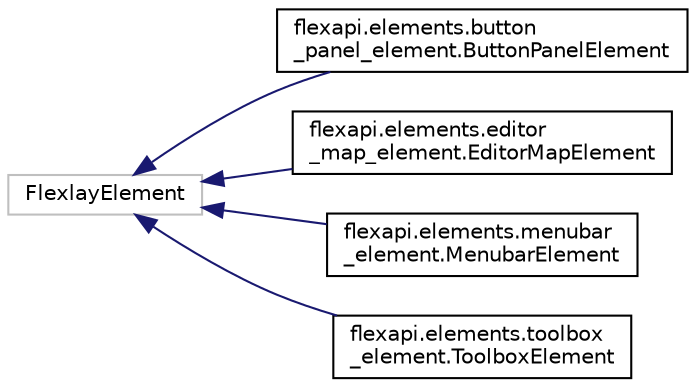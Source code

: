 digraph "Graphical Class Hierarchy"
{
  edge [fontname="Helvetica",fontsize="10",labelfontname="Helvetica",labelfontsize="10"];
  node [fontname="Helvetica",fontsize="10",shape=record];
  rankdir="LR";
  Node1 [label="FlexlayElement",height=0.2,width=0.4,color="grey75", fillcolor="white", style="filled"];
  Node1 -> Node2 [dir="back",color="midnightblue",fontsize="10",style="solid",fontname="Helvetica"];
  Node2 [label="flexapi.elements.button\l_panel_element.ButtonPanelElement",height=0.2,width=0.4,color="black", fillcolor="white", style="filled",URL="$classflexapi_1_1elements_1_1button__panel__element_1_1_button_panel_element.html"];
  Node1 -> Node3 [dir="back",color="midnightblue",fontsize="10",style="solid",fontname="Helvetica"];
  Node3 [label="flexapi.elements.editor\l_map_element.EditorMapElement",height=0.2,width=0.4,color="black", fillcolor="white", style="filled",URL="$classflexapi_1_1elements_1_1editor__map__element_1_1_editor_map_element.html"];
  Node1 -> Node4 [dir="back",color="midnightblue",fontsize="10",style="solid",fontname="Helvetica"];
  Node4 [label="flexapi.elements.menubar\l_element.MenubarElement",height=0.2,width=0.4,color="black", fillcolor="white", style="filled",URL="$classflexapi_1_1elements_1_1menubar__element_1_1_menubar_element.html"];
  Node1 -> Node5 [dir="back",color="midnightblue",fontsize="10",style="solid",fontname="Helvetica"];
  Node5 [label="flexapi.elements.toolbox\l_element.ToolboxElement",height=0.2,width=0.4,color="black", fillcolor="white", style="filled",URL="$classflexapi_1_1elements_1_1toolbox__element_1_1_toolbox_element.html"];
}
